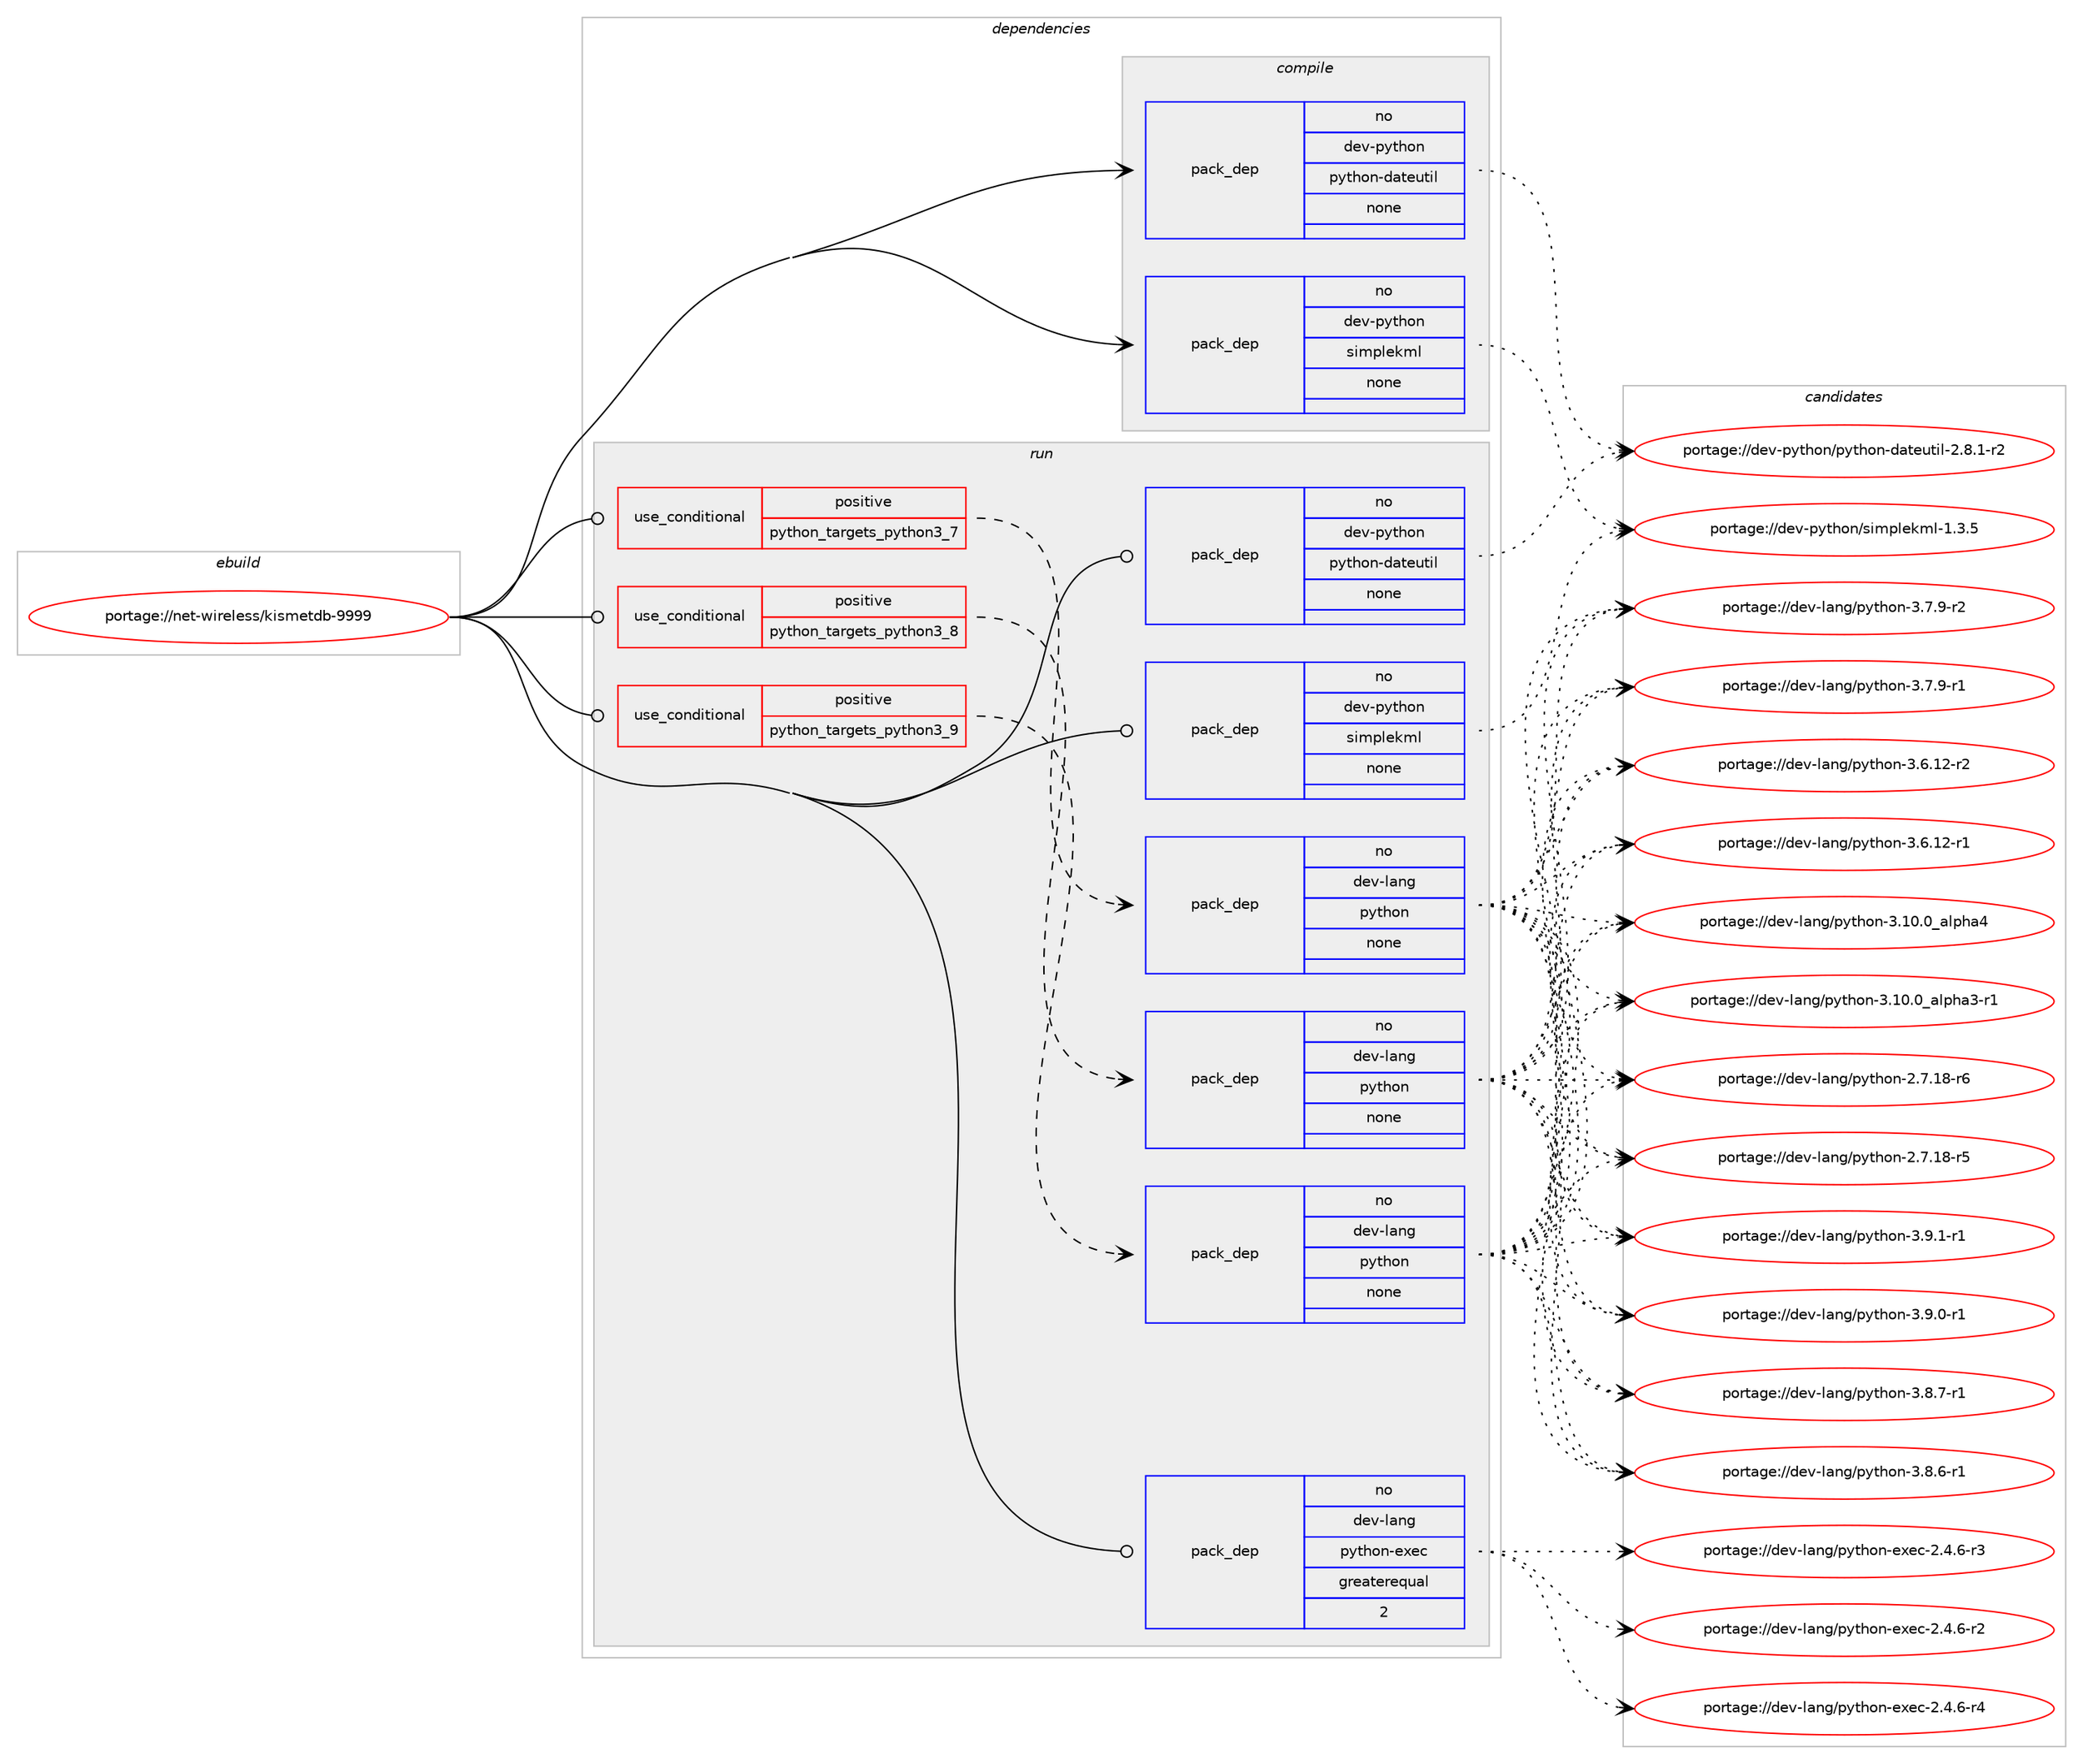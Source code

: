 digraph prolog {

# *************
# Graph options
# *************

newrank=true;
concentrate=true;
compound=true;
graph [rankdir=LR,fontname=Helvetica,fontsize=10,ranksep=1.5];#, ranksep=2.5, nodesep=0.2];
edge  [arrowhead=vee];
node  [fontname=Helvetica,fontsize=10];

# **********
# The ebuild
# **********

subgraph cluster_leftcol {
color=gray;
rank=same;
label=<<i>ebuild</i>>;
id [label="portage://net-wireless/kismetdb-9999", color=red, width=4, href="../net-wireless/kismetdb-9999.svg"];
}

# ****************
# The dependencies
# ****************

subgraph cluster_midcol {
color=gray;
label=<<i>dependencies</i>>;
subgraph cluster_compile {
fillcolor="#eeeeee";
style=filled;
label=<<i>compile</i>>;
subgraph pack14054 {
dependency20549 [label=<<TABLE BORDER="0" CELLBORDER="1" CELLSPACING="0" CELLPADDING="4" WIDTH="220"><TR><TD ROWSPAN="6" CELLPADDING="30">pack_dep</TD></TR><TR><TD WIDTH="110">no</TD></TR><TR><TD>dev-python</TD></TR><TR><TD>python-dateutil</TD></TR><TR><TD>none</TD></TR><TR><TD></TD></TR></TABLE>>, shape=none, color=blue];
}
id:e -> dependency20549:w [weight=20,style="solid",arrowhead="vee"];
subgraph pack14055 {
dependency20550 [label=<<TABLE BORDER="0" CELLBORDER="1" CELLSPACING="0" CELLPADDING="4" WIDTH="220"><TR><TD ROWSPAN="6" CELLPADDING="30">pack_dep</TD></TR><TR><TD WIDTH="110">no</TD></TR><TR><TD>dev-python</TD></TR><TR><TD>simplekml</TD></TR><TR><TD>none</TD></TR><TR><TD></TD></TR></TABLE>>, shape=none, color=blue];
}
id:e -> dependency20550:w [weight=20,style="solid",arrowhead="vee"];
}
subgraph cluster_compileandrun {
fillcolor="#eeeeee";
style=filled;
label=<<i>compile and run</i>>;
}
subgraph cluster_run {
fillcolor="#eeeeee";
style=filled;
label=<<i>run</i>>;
subgraph cond6334 {
dependency20551 [label=<<TABLE BORDER="0" CELLBORDER="1" CELLSPACING="0" CELLPADDING="4"><TR><TD ROWSPAN="3" CELLPADDING="10">use_conditional</TD></TR><TR><TD>positive</TD></TR><TR><TD>python_targets_python3_7</TD></TR></TABLE>>, shape=none, color=red];
subgraph pack14056 {
dependency20552 [label=<<TABLE BORDER="0" CELLBORDER="1" CELLSPACING="0" CELLPADDING="4" WIDTH="220"><TR><TD ROWSPAN="6" CELLPADDING="30">pack_dep</TD></TR><TR><TD WIDTH="110">no</TD></TR><TR><TD>dev-lang</TD></TR><TR><TD>python</TD></TR><TR><TD>none</TD></TR><TR><TD></TD></TR></TABLE>>, shape=none, color=blue];
}
dependency20551:e -> dependency20552:w [weight=20,style="dashed",arrowhead="vee"];
}
id:e -> dependency20551:w [weight=20,style="solid",arrowhead="odot"];
subgraph cond6335 {
dependency20553 [label=<<TABLE BORDER="0" CELLBORDER="1" CELLSPACING="0" CELLPADDING="4"><TR><TD ROWSPAN="3" CELLPADDING="10">use_conditional</TD></TR><TR><TD>positive</TD></TR><TR><TD>python_targets_python3_8</TD></TR></TABLE>>, shape=none, color=red];
subgraph pack14057 {
dependency20554 [label=<<TABLE BORDER="0" CELLBORDER="1" CELLSPACING="0" CELLPADDING="4" WIDTH="220"><TR><TD ROWSPAN="6" CELLPADDING="30">pack_dep</TD></TR><TR><TD WIDTH="110">no</TD></TR><TR><TD>dev-lang</TD></TR><TR><TD>python</TD></TR><TR><TD>none</TD></TR><TR><TD></TD></TR></TABLE>>, shape=none, color=blue];
}
dependency20553:e -> dependency20554:w [weight=20,style="dashed",arrowhead="vee"];
}
id:e -> dependency20553:w [weight=20,style="solid",arrowhead="odot"];
subgraph cond6336 {
dependency20555 [label=<<TABLE BORDER="0" CELLBORDER="1" CELLSPACING="0" CELLPADDING="4"><TR><TD ROWSPAN="3" CELLPADDING="10">use_conditional</TD></TR><TR><TD>positive</TD></TR><TR><TD>python_targets_python3_9</TD></TR></TABLE>>, shape=none, color=red];
subgraph pack14058 {
dependency20556 [label=<<TABLE BORDER="0" CELLBORDER="1" CELLSPACING="0" CELLPADDING="4" WIDTH="220"><TR><TD ROWSPAN="6" CELLPADDING="30">pack_dep</TD></TR><TR><TD WIDTH="110">no</TD></TR><TR><TD>dev-lang</TD></TR><TR><TD>python</TD></TR><TR><TD>none</TD></TR><TR><TD></TD></TR></TABLE>>, shape=none, color=blue];
}
dependency20555:e -> dependency20556:w [weight=20,style="dashed",arrowhead="vee"];
}
id:e -> dependency20555:w [weight=20,style="solid",arrowhead="odot"];
subgraph pack14059 {
dependency20557 [label=<<TABLE BORDER="0" CELLBORDER="1" CELLSPACING="0" CELLPADDING="4" WIDTH="220"><TR><TD ROWSPAN="6" CELLPADDING="30">pack_dep</TD></TR><TR><TD WIDTH="110">no</TD></TR><TR><TD>dev-lang</TD></TR><TR><TD>python-exec</TD></TR><TR><TD>greaterequal</TD></TR><TR><TD>2</TD></TR></TABLE>>, shape=none, color=blue];
}
id:e -> dependency20557:w [weight=20,style="solid",arrowhead="odot"];
subgraph pack14060 {
dependency20558 [label=<<TABLE BORDER="0" CELLBORDER="1" CELLSPACING="0" CELLPADDING="4" WIDTH="220"><TR><TD ROWSPAN="6" CELLPADDING="30">pack_dep</TD></TR><TR><TD WIDTH="110">no</TD></TR><TR><TD>dev-python</TD></TR><TR><TD>python-dateutil</TD></TR><TR><TD>none</TD></TR><TR><TD></TD></TR></TABLE>>, shape=none, color=blue];
}
id:e -> dependency20558:w [weight=20,style="solid",arrowhead="odot"];
subgraph pack14061 {
dependency20559 [label=<<TABLE BORDER="0" CELLBORDER="1" CELLSPACING="0" CELLPADDING="4" WIDTH="220"><TR><TD ROWSPAN="6" CELLPADDING="30">pack_dep</TD></TR><TR><TD WIDTH="110">no</TD></TR><TR><TD>dev-python</TD></TR><TR><TD>simplekml</TD></TR><TR><TD>none</TD></TR><TR><TD></TD></TR></TABLE>>, shape=none, color=blue];
}
id:e -> dependency20559:w [weight=20,style="solid",arrowhead="odot"];
}
}

# **************
# The candidates
# **************

subgraph cluster_choices {
rank=same;
color=gray;
label=<<i>candidates</i>>;

subgraph choice14054 {
color=black;
nodesep=1;
choice100101118451121211161041111104711212111610411111045100971161011171161051084550465646494511450 [label="portage://dev-python/python-dateutil-2.8.1-r2", color=red, width=4,href="../dev-python/python-dateutil-2.8.1-r2.svg"];
dependency20549:e -> choice100101118451121211161041111104711212111610411111045100971161011171161051084550465646494511450:w [style=dotted,weight="100"];
}
subgraph choice14055 {
color=black;
nodesep=1;
choice1001011184511212111610411111047115105109112108101107109108454946514653 [label="portage://dev-python/simplekml-1.3.5", color=red, width=4,href="../dev-python/simplekml-1.3.5.svg"];
dependency20550:e -> choice1001011184511212111610411111047115105109112108101107109108454946514653:w [style=dotted,weight="100"];
}
subgraph choice14056 {
color=black;
nodesep=1;
choice1001011184510897110103471121211161041111104551465746494511449 [label="portage://dev-lang/python-3.9.1-r1", color=red, width=4,href="../dev-lang/python-3.9.1-r1.svg"];
choice1001011184510897110103471121211161041111104551465746484511449 [label="portage://dev-lang/python-3.9.0-r1", color=red, width=4,href="../dev-lang/python-3.9.0-r1.svg"];
choice1001011184510897110103471121211161041111104551465646554511449 [label="portage://dev-lang/python-3.8.7-r1", color=red, width=4,href="../dev-lang/python-3.8.7-r1.svg"];
choice1001011184510897110103471121211161041111104551465646544511449 [label="portage://dev-lang/python-3.8.6-r1", color=red, width=4,href="../dev-lang/python-3.8.6-r1.svg"];
choice1001011184510897110103471121211161041111104551465546574511450 [label="portage://dev-lang/python-3.7.9-r2", color=red, width=4,href="../dev-lang/python-3.7.9-r2.svg"];
choice1001011184510897110103471121211161041111104551465546574511449 [label="portage://dev-lang/python-3.7.9-r1", color=red, width=4,href="../dev-lang/python-3.7.9-r1.svg"];
choice100101118451089711010347112121116104111110455146544649504511450 [label="portage://dev-lang/python-3.6.12-r2", color=red, width=4,href="../dev-lang/python-3.6.12-r2.svg"];
choice100101118451089711010347112121116104111110455146544649504511449 [label="portage://dev-lang/python-3.6.12-r1", color=red, width=4,href="../dev-lang/python-3.6.12-r1.svg"];
choice1001011184510897110103471121211161041111104551464948464895971081121049752 [label="portage://dev-lang/python-3.10.0_alpha4", color=red, width=4,href="../dev-lang/python-3.10.0_alpha4.svg"];
choice10010111845108971101034711212111610411111045514649484648959710811210497514511449 [label="portage://dev-lang/python-3.10.0_alpha3-r1", color=red, width=4,href="../dev-lang/python-3.10.0_alpha3-r1.svg"];
choice100101118451089711010347112121116104111110455046554649564511454 [label="portage://dev-lang/python-2.7.18-r6", color=red, width=4,href="../dev-lang/python-2.7.18-r6.svg"];
choice100101118451089711010347112121116104111110455046554649564511453 [label="portage://dev-lang/python-2.7.18-r5", color=red, width=4,href="../dev-lang/python-2.7.18-r5.svg"];
dependency20552:e -> choice1001011184510897110103471121211161041111104551465746494511449:w [style=dotted,weight="100"];
dependency20552:e -> choice1001011184510897110103471121211161041111104551465746484511449:w [style=dotted,weight="100"];
dependency20552:e -> choice1001011184510897110103471121211161041111104551465646554511449:w [style=dotted,weight="100"];
dependency20552:e -> choice1001011184510897110103471121211161041111104551465646544511449:w [style=dotted,weight="100"];
dependency20552:e -> choice1001011184510897110103471121211161041111104551465546574511450:w [style=dotted,weight="100"];
dependency20552:e -> choice1001011184510897110103471121211161041111104551465546574511449:w [style=dotted,weight="100"];
dependency20552:e -> choice100101118451089711010347112121116104111110455146544649504511450:w [style=dotted,weight="100"];
dependency20552:e -> choice100101118451089711010347112121116104111110455146544649504511449:w [style=dotted,weight="100"];
dependency20552:e -> choice1001011184510897110103471121211161041111104551464948464895971081121049752:w [style=dotted,weight="100"];
dependency20552:e -> choice10010111845108971101034711212111610411111045514649484648959710811210497514511449:w [style=dotted,weight="100"];
dependency20552:e -> choice100101118451089711010347112121116104111110455046554649564511454:w [style=dotted,weight="100"];
dependency20552:e -> choice100101118451089711010347112121116104111110455046554649564511453:w [style=dotted,weight="100"];
}
subgraph choice14057 {
color=black;
nodesep=1;
choice1001011184510897110103471121211161041111104551465746494511449 [label="portage://dev-lang/python-3.9.1-r1", color=red, width=4,href="../dev-lang/python-3.9.1-r1.svg"];
choice1001011184510897110103471121211161041111104551465746484511449 [label="portage://dev-lang/python-3.9.0-r1", color=red, width=4,href="../dev-lang/python-3.9.0-r1.svg"];
choice1001011184510897110103471121211161041111104551465646554511449 [label="portage://dev-lang/python-3.8.7-r1", color=red, width=4,href="../dev-lang/python-3.8.7-r1.svg"];
choice1001011184510897110103471121211161041111104551465646544511449 [label="portage://dev-lang/python-3.8.6-r1", color=red, width=4,href="../dev-lang/python-3.8.6-r1.svg"];
choice1001011184510897110103471121211161041111104551465546574511450 [label="portage://dev-lang/python-3.7.9-r2", color=red, width=4,href="../dev-lang/python-3.7.9-r2.svg"];
choice1001011184510897110103471121211161041111104551465546574511449 [label="portage://dev-lang/python-3.7.9-r1", color=red, width=4,href="../dev-lang/python-3.7.9-r1.svg"];
choice100101118451089711010347112121116104111110455146544649504511450 [label="portage://dev-lang/python-3.6.12-r2", color=red, width=4,href="../dev-lang/python-3.6.12-r2.svg"];
choice100101118451089711010347112121116104111110455146544649504511449 [label="portage://dev-lang/python-3.6.12-r1", color=red, width=4,href="../dev-lang/python-3.6.12-r1.svg"];
choice1001011184510897110103471121211161041111104551464948464895971081121049752 [label="portage://dev-lang/python-3.10.0_alpha4", color=red, width=4,href="../dev-lang/python-3.10.0_alpha4.svg"];
choice10010111845108971101034711212111610411111045514649484648959710811210497514511449 [label="portage://dev-lang/python-3.10.0_alpha3-r1", color=red, width=4,href="../dev-lang/python-3.10.0_alpha3-r1.svg"];
choice100101118451089711010347112121116104111110455046554649564511454 [label="portage://dev-lang/python-2.7.18-r6", color=red, width=4,href="../dev-lang/python-2.7.18-r6.svg"];
choice100101118451089711010347112121116104111110455046554649564511453 [label="portage://dev-lang/python-2.7.18-r5", color=red, width=4,href="../dev-lang/python-2.7.18-r5.svg"];
dependency20554:e -> choice1001011184510897110103471121211161041111104551465746494511449:w [style=dotted,weight="100"];
dependency20554:e -> choice1001011184510897110103471121211161041111104551465746484511449:w [style=dotted,weight="100"];
dependency20554:e -> choice1001011184510897110103471121211161041111104551465646554511449:w [style=dotted,weight="100"];
dependency20554:e -> choice1001011184510897110103471121211161041111104551465646544511449:w [style=dotted,weight="100"];
dependency20554:e -> choice1001011184510897110103471121211161041111104551465546574511450:w [style=dotted,weight="100"];
dependency20554:e -> choice1001011184510897110103471121211161041111104551465546574511449:w [style=dotted,weight="100"];
dependency20554:e -> choice100101118451089711010347112121116104111110455146544649504511450:w [style=dotted,weight="100"];
dependency20554:e -> choice100101118451089711010347112121116104111110455146544649504511449:w [style=dotted,weight="100"];
dependency20554:e -> choice1001011184510897110103471121211161041111104551464948464895971081121049752:w [style=dotted,weight="100"];
dependency20554:e -> choice10010111845108971101034711212111610411111045514649484648959710811210497514511449:w [style=dotted,weight="100"];
dependency20554:e -> choice100101118451089711010347112121116104111110455046554649564511454:w [style=dotted,weight="100"];
dependency20554:e -> choice100101118451089711010347112121116104111110455046554649564511453:w [style=dotted,weight="100"];
}
subgraph choice14058 {
color=black;
nodesep=1;
choice1001011184510897110103471121211161041111104551465746494511449 [label="portage://dev-lang/python-3.9.1-r1", color=red, width=4,href="../dev-lang/python-3.9.1-r1.svg"];
choice1001011184510897110103471121211161041111104551465746484511449 [label="portage://dev-lang/python-3.9.0-r1", color=red, width=4,href="../dev-lang/python-3.9.0-r1.svg"];
choice1001011184510897110103471121211161041111104551465646554511449 [label="portage://dev-lang/python-3.8.7-r1", color=red, width=4,href="../dev-lang/python-3.8.7-r1.svg"];
choice1001011184510897110103471121211161041111104551465646544511449 [label="portage://dev-lang/python-3.8.6-r1", color=red, width=4,href="../dev-lang/python-3.8.6-r1.svg"];
choice1001011184510897110103471121211161041111104551465546574511450 [label="portage://dev-lang/python-3.7.9-r2", color=red, width=4,href="../dev-lang/python-3.7.9-r2.svg"];
choice1001011184510897110103471121211161041111104551465546574511449 [label="portage://dev-lang/python-3.7.9-r1", color=red, width=4,href="../dev-lang/python-3.7.9-r1.svg"];
choice100101118451089711010347112121116104111110455146544649504511450 [label="portage://dev-lang/python-3.6.12-r2", color=red, width=4,href="../dev-lang/python-3.6.12-r2.svg"];
choice100101118451089711010347112121116104111110455146544649504511449 [label="portage://dev-lang/python-3.6.12-r1", color=red, width=4,href="../dev-lang/python-3.6.12-r1.svg"];
choice1001011184510897110103471121211161041111104551464948464895971081121049752 [label="portage://dev-lang/python-3.10.0_alpha4", color=red, width=4,href="../dev-lang/python-3.10.0_alpha4.svg"];
choice10010111845108971101034711212111610411111045514649484648959710811210497514511449 [label="portage://dev-lang/python-3.10.0_alpha3-r1", color=red, width=4,href="../dev-lang/python-3.10.0_alpha3-r1.svg"];
choice100101118451089711010347112121116104111110455046554649564511454 [label="portage://dev-lang/python-2.7.18-r6", color=red, width=4,href="../dev-lang/python-2.7.18-r6.svg"];
choice100101118451089711010347112121116104111110455046554649564511453 [label="portage://dev-lang/python-2.7.18-r5", color=red, width=4,href="../dev-lang/python-2.7.18-r5.svg"];
dependency20556:e -> choice1001011184510897110103471121211161041111104551465746494511449:w [style=dotted,weight="100"];
dependency20556:e -> choice1001011184510897110103471121211161041111104551465746484511449:w [style=dotted,weight="100"];
dependency20556:e -> choice1001011184510897110103471121211161041111104551465646554511449:w [style=dotted,weight="100"];
dependency20556:e -> choice1001011184510897110103471121211161041111104551465646544511449:w [style=dotted,weight="100"];
dependency20556:e -> choice1001011184510897110103471121211161041111104551465546574511450:w [style=dotted,weight="100"];
dependency20556:e -> choice1001011184510897110103471121211161041111104551465546574511449:w [style=dotted,weight="100"];
dependency20556:e -> choice100101118451089711010347112121116104111110455146544649504511450:w [style=dotted,weight="100"];
dependency20556:e -> choice100101118451089711010347112121116104111110455146544649504511449:w [style=dotted,weight="100"];
dependency20556:e -> choice1001011184510897110103471121211161041111104551464948464895971081121049752:w [style=dotted,weight="100"];
dependency20556:e -> choice10010111845108971101034711212111610411111045514649484648959710811210497514511449:w [style=dotted,weight="100"];
dependency20556:e -> choice100101118451089711010347112121116104111110455046554649564511454:w [style=dotted,weight="100"];
dependency20556:e -> choice100101118451089711010347112121116104111110455046554649564511453:w [style=dotted,weight="100"];
}
subgraph choice14059 {
color=black;
nodesep=1;
choice10010111845108971101034711212111610411111045101120101994550465246544511452 [label="portage://dev-lang/python-exec-2.4.6-r4", color=red, width=4,href="../dev-lang/python-exec-2.4.6-r4.svg"];
choice10010111845108971101034711212111610411111045101120101994550465246544511451 [label="portage://dev-lang/python-exec-2.4.6-r3", color=red, width=4,href="../dev-lang/python-exec-2.4.6-r3.svg"];
choice10010111845108971101034711212111610411111045101120101994550465246544511450 [label="portage://dev-lang/python-exec-2.4.6-r2", color=red, width=4,href="../dev-lang/python-exec-2.4.6-r2.svg"];
dependency20557:e -> choice10010111845108971101034711212111610411111045101120101994550465246544511452:w [style=dotted,weight="100"];
dependency20557:e -> choice10010111845108971101034711212111610411111045101120101994550465246544511451:w [style=dotted,weight="100"];
dependency20557:e -> choice10010111845108971101034711212111610411111045101120101994550465246544511450:w [style=dotted,weight="100"];
}
subgraph choice14060 {
color=black;
nodesep=1;
choice100101118451121211161041111104711212111610411111045100971161011171161051084550465646494511450 [label="portage://dev-python/python-dateutil-2.8.1-r2", color=red, width=4,href="../dev-python/python-dateutil-2.8.1-r2.svg"];
dependency20558:e -> choice100101118451121211161041111104711212111610411111045100971161011171161051084550465646494511450:w [style=dotted,weight="100"];
}
subgraph choice14061 {
color=black;
nodesep=1;
choice1001011184511212111610411111047115105109112108101107109108454946514653 [label="portage://dev-python/simplekml-1.3.5", color=red, width=4,href="../dev-python/simplekml-1.3.5.svg"];
dependency20559:e -> choice1001011184511212111610411111047115105109112108101107109108454946514653:w [style=dotted,weight="100"];
}
}

}
